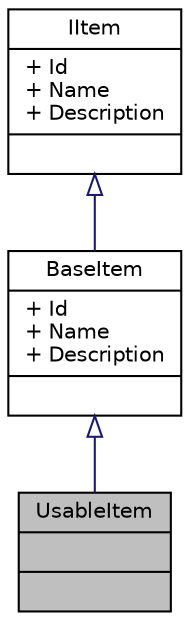 digraph "UsableItem"
{
 // INTERACTIVE_SVG=YES
  edge [fontname="Helvetica",fontsize="10",labelfontname="Helvetica",labelfontsize="10"];
  node [fontname="Helvetica",fontsize="10",shape=record];
  Node1 [label="{UsableItem\n||}",height=0.2,width=0.4,color="black", fillcolor="grey75", style="filled", fontcolor="black"];
  Node2 -> Node1 [dir="back",color="midnightblue",fontsize="10",style="solid",arrowtail="onormal",fontname="Helvetica"];
  Node2 [label="{BaseItem\n|+ Id\l+ Name\l+ Description\l|}",height=0.2,width=0.4,color="black", fillcolor="white", style="filled",URL="$d3/dfb/class_action_rpg_kit_1_1_item_1_1_base_item.xhtml",tooltip="Basic implementation of the IItem."];
  Node3 -> Node2 [dir="back",color="midnightblue",fontsize="10",style="solid",arrowtail="onormal",fontname="Helvetica"];
  Node3 [label="{IItem\n|+ Id\l+ Name\l+ Description\l|}",height=0.2,width=0.4,color="black", fillcolor="white", style="filled",URL="$d3/d77/interface_action_rpg_kit_1_1_item_1_1_i_item.xhtml",tooltip="An Item is something that is usable by Characters."];
}
